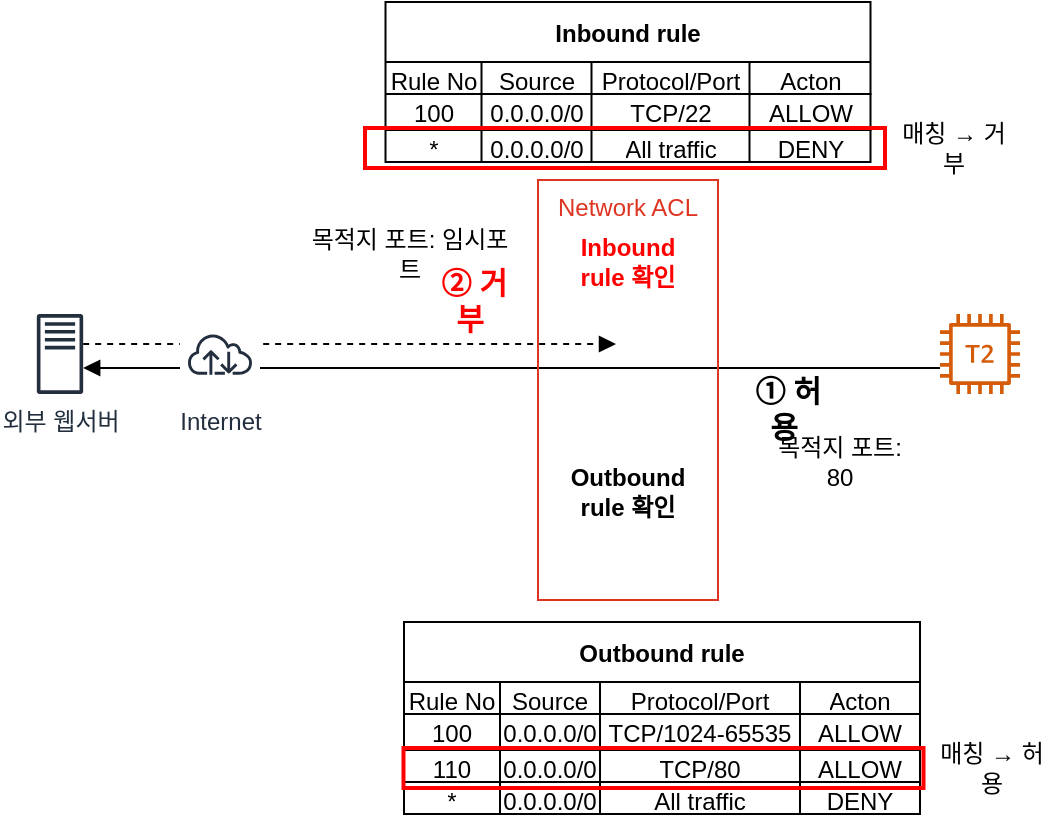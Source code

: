 <mxfile version="20.8.16" type="device"><diagram name="페이지-1" id="jMzZe1ZT3pMmmLYk9HHs"><mxGraphModel dx="1114" dy="877" grid="1" gridSize="10" guides="1" tooltips="1" connect="1" arrows="1" fold="1" page="1" pageScale="1" pageWidth="827" pageHeight="1169" math="0" shadow="0"><root><mxCell id="0"/><mxCell id="1" parent="0"/><mxCell id="0d8x5XDy-pJk_iHrB4Jf-1" style="edgeStyle=orthogonalEdgeStyle;rounded=0;orthogonalLoop=1;jettySize=auto;html=1;endArrow=block;endFill=1;" edge="1" parent="1"><mxGeometry relative="1" as="geometry"><Array as="points"/><mxPoint x="560" y="263" as="sourcePoint"/><mxPoint x="131.587" y="263" as="targetPoint"/></mxGeometry></mxCell><mxCell id="0d8x5XDy-pJk_iHrB4Jf-2" value="" style="sketch=0;outlineConnect=0;fontColor=#232F3E;gradientColor=none;fillColor=#D45B07;strokeColor=none;dashed=0;verticalLabelPosition=bottom;verticalAlign=top;align=center;html=1;fontSize=12;fontStyle=0;aspect=fixed;pointerEvents=1;shape=mxgraph.aws4.t2_instance;" vertex="1" parent="1"><mxGeometry x="560" y="236" width="40" height="40" as="geometry"/></mxCell><mxCell id="0d8x5XDy-pJk_iHrB4Jf-3" value="Network ACL" style="fillColor=none;strokeColor=#DD3522;verticalAlign=top;fontStyle=0;fontColor=#DD3522;" vertex="1" parent="1"><mxGeometry x="359" y="169" width="90" height="210" as="geometry"/></mxCell><mxCell id="0d8x5XDy-pJk_iHrB4Jf-5" value="Inbound rule 확인" style="text;html=1;strokeColor=none;fillColor=none;align=center;verticalAlign=middle;whiteSpace=wrap;rounded=0;fontStyle=1;fontColor=#FF0000;" vertex="1" parent="1"><mxGeometry x="369" y="195" width="70" height="30" as="geometry"/></mxCell><mxCell id="0d8x5XDy-pJk_iHrB4Jf-7" value="Outbound rule 확인" style="text;html=1;strokeColor=none;fillColor=none;align=center;verticalAlign=middle;whiteSpace=wrap;rounded=0;fontStyle=1;fontColor=#000000;" vertex="1" parent="1"><mxGeometry x="369" y="310" width="70" height="30" as="geometry"/></mxCell><mxCell id="0d8x5XDy-pJk_iHrB4Jf-8" value="Inbound rule" style="shape=table;startSize=30;container=1;collapsible=0;childLayout=tableLayout;fontStyle=1" vertex="1" parent="1"><mxGeometry x="282.75" y="80" width="242.5" height="80" as="geometry"/></mxCell><mxCell id="0d8x5XDy-pJk_iHrB4Jf-9" value="" style="shape=tableRow;horizontal=0;startSize=0;swimlaneHead=0;swimlaneBody=0;strokeColor=inherit;top=0;left=0;bottom=0;right=0;collapsible=0;dropTarget=0;fillColor=none;points=[[0,0.5],[1,0.5]];portConstraint=eastwest;" vertex="1" parent="0d8x5XDy-pJk_iHrB4Jf-8"><mxGeometry y="30" width="242.5" height="16" as="geometry"/></mxCell><mxCell id="0d8x5XDy-pJk_iHrB4Jf-10" value="Rule No" style="shape=partialRectangle;html=1;whiteSpace=wrap;connectable=0;strokeColor=inherit;overflow=hidden;fillColor=none;top=0;left=0;bottom=0;right=0;pointerEvents=1;" vertex="1" parent="0d8x5XDy-pJk_iHrB4Jf-9"><mxGeometry width="48" height="16" as="geometry"><mxRectangle width="48" height="16" as="alternateBounds"/></mxGeometry></mxCell><mxCell id="0d8x5XDy-pJk_iHrB4Jf-11" value="Source" style="shape=partialRectangle;html=1;whiteSpace=wrap;connectable=0;strokeColor=inherit;overflow=hidden;fillColor=none;top=0;left=0;bottom=0;right=0;pointerEvents=1;" vertex="1" parent="0d8x5XDy-pJk_iHrB4Jf-9"><mxGeometry x="48" width="55" height="16" as="geometry"><mxRectangle width="55" height="16" as="alternateBounds"/></mxGeometry></mxCell><mxCell id="0d8x5XDy-pJk_iHrB4Jf-12" value="Protocol/Port" style="shape=partialRectangle;html=1;whiteSpace=wrap;connectable=0;strokeColor=inherit;overflow=hidden;fillColor=none;top=0;left=0;bottom=0;right=0;pointerEvents=1;" vertex="1" parent="0d8x5XDy-pJk_iHrB4Jf-9"><mxGeometry x="103" width="79" height="16" as="geometry"><mxRectangle width="79" height="16" as="alternateBounds"/></mxGeometry></mxCell><mxCell id="0d8x5XDy-pJk_iHrB4Jf-13" value="Acton" style="shape=partialRectangle;html=1;whiteSpace=wrap;connectable=0;strokeColor=inherit;overflow=hidden;fillColor=none;top=0;left=0;bottom=0;right=0;pointerEvents=1;" vertex="1" parent="0d8x5XDy-pJk_iHrB4Jf-9"><mxGeometry x="182" width="61" height="16" as="geometry"><mxRectangle width="61" height="16" as="alternateBounds"/></mxGeometry></mxCell><mxCell id="0d8x5XDy-pJk_iHrB4Jf-14" value="" style="shape=tableRow;horizontal=0;startSize=0;swimlaneHead=0;swimlaneBody=0;strokeColor=inherit;top=0;left=0;bottom=0;right=0;collapsible=0;dropTarget=0;fillColor=none;points=[[0,0.5],[1,0.5]];portConstraint=eastwest;" vertex="1" parent="0d8x5XDy-pJk_iHrB4Jf-8"><mxGeometry y="46" width="242.5" height="18" as="geometry"/></mxCell><mxCell id="0d8x5XDy-pJk_iHrB4Jf-15" value="100" style="shape=partialRectangle;html=1;whiteSpace=wrap;connectable=0;strokeColor=inherit;overflow=hidden;fillColor=none;top=0;left=0;bottom=0;right=0;pointerEvents=1;" vertex="1" parent="0d8x5XDy-pJk_iHrB4Jf-14"><mxGeometry width="48" height="18" as="geometry"><mxRectangle width="48" height="18" as="alternateBounds"/></mxGeometry></mxCell><mxCell id="0d8x5XDy-pJk_iHrB4Jf-16" value="0.0.0.0/0" style="shape=partialRectangle;html=1;whiteSpace=wrap;connectable=0;strokeColor=inherit;overflow=hidden;fillColor=none;top=0;left=0;bottom=0;right=0;pointerEvents=1;" vertex="1" parent="0d8x5XDy-pJk_iHrB4Jf-14"><mxGeometry x="48" width="55" height="18" as="geometry"><mxRectangle width="55" height="18" as="alternateBounds"/></mxGeometry></mxCell><mxCell id="0d8x5XDy-pJk_iHrB4Jf-17" value="TCP/22" style="shape=partialRectangle;html=1;whiteSpace=wrap;connectable=0;strokeColor=inherit;overflow=hidden;fillColor=none;top=0;left=0;bottom=0;right=0;pointerEvents=1;" vertex="1" parent="0d8x5XDy-pJk_iHrB4Jf-14"><mxGeometry x="103" width="79" height="18" as="geometry"><mxRectangle width="79" height="18" as="alternateBounds"/></mxGeometry></mxCell><mxCell id="0d8x5XDy-pJk_iHrB4Jf-18" value="ALLOW" style="shape=partialRectangle;html=1;whiteSpace=wrap;connectable=0;strokeColor=inherit;overflow=hidden;fillColor=none;top=0;left=0;bottom=0;right=0;pointerEvents=1;" vertex="1" parent="0d8x5XDy-pJk_iHrB4Jf-14"><mxGeometry x="182" width="61" height="18" as="geometry"><mxRectangle width="61" height="18" as="alternateBounds"/></mxGeometry></mxCell><mxCell id="0d8x5XDy-pJk_iHrB4Jf-19" value="" style="shape=tableRow;horizontal=0;startSize=0;swimlaneHead=0;swimlaneBody=0;strokeColor=inherit;top=0;left=0;bottom=0;right=0;collapsible=0;dropTarget=0;fillColor=none;points=[[0,0.5],[1,0.5]];portConstraint=eastwest;" vertex="1" parent="0d8x5XDy-pJk_iHrB4Jf-8"><mxGeometry y="64" width="242.5" height="16" as="geometry"/></mxCell><mxCell id="0d8x5XDy-pJk_iHrB4Jf-20" value="*" style="shape=partialRectangle;html=1;whiteSpace=wrap;connectable=0;strokeColor=inherit;overflow=hidden;fillColor=none;top=0;left=0;bottom=0;right=0;pointerEvents=1;" vertex="1" parent="0d8x5XDy-pJk_iHrB4Jf-19"><mxGeometry width="48" height="16" as="geometry"><mxRectangle width="48" height="16" as="alternateBounds"/></mxGeometry></mxCell><mxCell id="0d8x5XDy-pJk_iHrB4Jf-21" value="0.0.0.0/0" style="shape=partialRectangle;html=1;whiteSpace=wrap;connectable=0;strokeColor=inherit;overflow=hidden;fillColor=none;top=0;left=0;bottom=0;right=0;pointerEvents=1;" vertex="1" parent="0d8x5XDy-pJk_iHrB4Jf-19"><mxGeometry x="48" width="55" height="16" as="geometry"><mxRectangle width="55" height="16" as="alternateBounds"/></mxGeometry></mxCell><mxCell id="0d8x5XDy-pJk_iHrB4Jf-22" value="All traffic" style="shape=partialRectangle;html=1;whiteSpace=wrap;connectable=0;strokeColor=inherit;overflow=hidden;fillColor=none;top=0;left=0;bottom=0;right=0;pointerEvents=1;" vertex="1" parent="0d8x5XDy-pJk_iHrB4Jf-19"><mxGeometry x="103" width="79" height="16" as="geometry"><mxRectangle width="79" height="16" as="alternateBounds"/></mxGeometry></mxCell><mxCell id="0d8x5XDy-pJk_iHrB4Jf-23" value="DENY" style="shape=partialRectangle;html=1;whiteSpace=wrap;connectable=0;strokeColor=inherit;overflow=hidden;fillColor=none;top=0;left=0;bottom=0;right=0;pointerEvents=1;" vertex="1" parent="0d8x5XDy-pJk_iHrB4Jf-19"><mxGeometry x="182" width="61" height="16" as="geometry"><mxRectangle width="61" height="16" as="alternateBounds"/></mxGeometry></mxCell><mxCell id="0d8x5XDy-pJk_iHrB4Jf-24" value="Outbound rule" style="shape=table;startSize=30;container=1;collapsible=0;childLayout=tableLayout;fontStyle=1" vertex="1" parent="1"><mxGeometry x="292" y="390" width="258" height="96" as="geometry"/></mxCell><mxCell id="0d8x5XDy-pJk_iHrB4Jf-25" value="" style="shape=tableRow;horizontal=0;startSize=0;swimlaneHead=0;swimlaneBody=0;strokeColor=inherit;top=0;left=0;bottom=0;right=0;collapsible=0;dropTarget=0;fillColor=none;points=[[0,0.5],[1,0.5]];portConstraint=eastwest;" vertex="1" parent="0d8x5XDy-pJk_iHrB4Jf-24"><mxGeometry y="30" width="258" height="16" as="geometry"/></mxCell><mxCell id="0d8x5XDy-pJk_iHrB4Jf-26" value="Rule No" style="shape=partialRectangle;html=1;whiteSpace=wrap;connectable=0;strokeColor=inherit;overflow=hidden;fillColor=none;top=0;left=0;bottom=0;right=0;pointerEvents=1;" vertex="1" parent="0d8x5XDy-pJk_iHrB4Jf-25"><mxGeometry width="48" height="16" as="geometry"><mxRectangle width="48" height="16" as="alternateBounds"/></mxGeometry></mxCell><mxCell id="0d8x5XDy-pJk_iHrB4Jf-27" value="Source" style="shape=partialRectangle;html=1;whiteSpace=wrap;connectable=0;strokeColor=inherit;overflow=hidden;fillColor=none;top=0;left=0;bottom=0;right=0;pointerEvents=1;" vertex="1" parent="0d8x5XDy-pJk_iHrB4Jf-25"><mxGeometry x="48" width="50" height="16" as="geometry"><mxRectangle width="50" height="16" as="alternateBounds"/></mxGeometry></mxCell><mxCell id="0d8x5XDy-pJk_iHrB4Jf-28" value="Protocol/Port" style="shape=partialRectangle;html=1;whiteSpace=wrap;connectable=0;strokeColor=inherit;overflow=hidden;fillColor=none;top=0;left=0;bottom=0;right=0;pointerEvents=1;" vertex="1" parent="0d8x5XDy-pJk_iHrB4Jf-25"><mxGeometry x="98" width="100" height="16" as="geometry"><mxRectangle width="100" height="16" as="alternateBounds"/></mxGeometry></mxCell><mxCell id="0d8x5XDy-pJk_iHrB4Jf-29" value="Acton" style="shape=partialRectangle;html=1;whiteSpace=wrap;connectable=0;strokeColor=inherit;overflow=hidden;fillColor=none;top=0;left=0;bottom=0;right=0;pointerEvents=1;" vertex="1" parent="0d8x5XDy-pJk_iHrB4Jf-25"><mxGeometry x="198" width="60" height="16" as="geometry"><mxRectangle width="60" height="16" as="alternateBounds"/></mxGeometry></mxCell><mxCell id="0d8x5XDy-pJk_iHrB4Jf-30" value="" style="shape=tableRow;horizontal=0;startSize=0;swimlaneHead=0;swimlaneBody=0;strokeColor=inherit;top=0;left=0;bottom=0;right=0;collapsible=0;dropTarget=0;fillColor=none;points=[[0,0.5],[1,0.5]];portConstraint=eastwest;" vertex="1" parent="0d8x5XDy-pJk_iHrB4Jf-24"><mxGeometry y="46" width="258" height="18" as="geometry"/></mxCell><mxCell id="0d8x5XDy-pJk_iHrB4Jf-31" value="100" style="shape=partialRectangle;html=1;whiteSpace=wrap;connectable=0;strokeColor=inherit;overflow=hidden;fillColor=none;top=0;left=0;bottom=0;right=0;pointerEvents=1;" vertex="1" parent="0d8x5XDy-pJk_iHrB4Jf-30"><mxGeometry width="48" height="18" as="geometry"><mxRectangle width="48" height="18" as="alternateBounds"/></mxGeometry></mxCell><mxCell id="0d8x5XDy-pJk_iHrB4Jf-32" value="0.0.0.0/0" style="shape=partialRectangle;html=1;whiteSpace=wrap;connectable=0;strokeColor=inherit;overflow=hidden;fillColor=none;top=0;left=0;bottom=0;right=0;pointerEvents=1;" vertex="1" parent="0d8x5XDy-pJk_iHrB4Jf-30"><mxGeometry x="48" width="50" height="18" as="geometry"><mxRectangle width="50" height="18" as="alternateBounds"/></mxGeometry></mxCell><mxCell id="0d8x5XDy-pJk_iHrB4Jf-33" value="TCP/1024-65535" style="shape=partialRectangle;html=1;whiteSpace=wrap;connectable=0;strokeColor=inherit;overflow=hidden;fillColor=none;top=0;left=0;bottom=0;right=0;pointerEvents=1;" vertex="1" parent="0d8x5XDy-pJk_iHrB4Jf-30"><mxGeometry x="98" width="100" height="18" as="geometry"><mxRectangle width="100" height="18" as="alternateBounds"/></mxGeometry></mxCell><mxCell id="0d8x5XDy-pJk_iHrB4Jf-34" value="ALLOW" style="shape=partialRectangle;html=1;whiteSpace=wrap;connectable=0;strokeColor=inherit;overflow=hidden;fillColor=none;top=0;left=0;bottom=0;right=0;pointerEvents=1;" vertex="1" parent="0d8x5XDy-pJk_iHrB4Jf-30"><mxGeometry x="198" width="60" height="18" as="geometry"><mxRectangle width="60" height="18" as="alternateBounds"/></mxGeometry></mxCell><mxCell id="0d8x5XDy-pJk_iHrB4Jf-35" value="" style="shape=tableRow;horizontal=0;startSize=0;swimlaneHead=0;swimlaneBody=0;strokeColor=inherit;top=0;left=0;bottom=0;right=0;collapsible=0;dropTarget=0;fillColor=none;points=[[0,0.5],[1,0.5]];portConstraint=eastwest;" vertex="1" parent="0d8x5XDy-pJk_iHrB4Jf-24"><mxGeometry y="64" width="258" height="16" as="geometry"/></mxCell><mxCell id="0d8x5XDy-pJk_iHrB4Jf-36" value="110" style="shape=partialRectangle;html=1;whiteSpace=wrap;connectable=0;strokeColor=inherit;overflow=hidden;fillColor=none;top=0;left=0;bottom=0;right=0;pointerEvents=1;" vertex="1" parent="0d8x5XDy-pJk_iHrB4Jf-35"><mxGeometry width="48" height="16" as="geometry"><mxRectangle width="48" height="16" as="alternateBounds"/></mxGeometry></mxCell><mxCell id="0d8x5XDy-pJk_iHrB4Jf-37" value="0.0.0.0/0" style="shape=partialRectangle;html=1;whiteSpace=wrap;connectable=0;strokeColor=inherit;overflow=hidden;fillColor=none;top=0;left=0;bottom=0;right=0;pointerEvents=1;" vertex="1" parent="0d8x5XDy-pJk_iHrB4Jf-35"><mxGeometry x="48" width="50" height="16" as="geometry"><mxRectangle width="50" height="16" as="alternateBounds"/></mxGeometry></mxCell><mxCell id="0d8x5XDy-pJk_iHrB4Jf-38" value="TCP/80" style="shape=partialRectangle;html=1;whiteSpace=wrap;connectable=0;strokeColor=inherit;overflow=hidden;fillColor=none;top=0;left=0;bottom=0;right=0;pointerEvents=1;" vertex="1" parent="0d8x5XDy-pJk_iHrB4Jf-35"><mxGeometry x="98" width="100" height="16" as="geometry"><mxRectangle width="100" height="16" as="alternateBounds"/></mxGeometry></mxCell><mxCell id="0d8x5XDy-pJk_iHrB4Jf-39" value="ALLOW" style="shape=partialRectangle;html=1;whiteSpace=wrap;connectable=0;strokeColor=inherit;overflow=hidden;fillColor=none;top=0;left=0;bottom=0;right=0;pointerEvents=1;" vertex="1" parent="0d8x5XDy-pJk_iHrB4Jf-35"><mxGeometry x="198" width="60" height="16" as="geometry"><mxRectangle width="60" height="16" as="alternateBounds"/></mxGeometry></mxCell><mxCell id="0d8x5XDy-pJk_iHrB4Jf-45" value="" style="shape=tableRow;horizontal=0;startSize=0;swimlaneHead=0;swimlaneBody=0;strokeColor=inherit;top=0;left=0;bottom=0;right=0;collapsible=0;dropTarget=0;fillColor=none;points=[[0,0.5],[1,0.5]];portConstraint=eastwest;" vertex="1" parent="0d8x5XDy-pJk_iHrB4Jf-24"><mxGeometry y="80" width="258" height="16" as="geometry"/></mxCell><mxCell id="0d8x5XDy-pJk_iHrB4Jf-46" value="*" style="shape=partialRectangle;html=1;whiteSpace=wrap;connectable=0;strokeColor=inherit;overflow=hidden;fillColor=none;top=0;left=0;bottom=0;right=0;pointerEvents=1;" vertex="1" parent="0d8x5XDy-pJk_iHrB4Jf-45"><mxGeometry width="48" height="16" as="geometry"><mxRectangle width="48" height="16" as="alternateBounds"/></mxGeometry></mxCell><mxCell id="0d8x5XDy-pJk_iHrB4Jf-47" value="0.0.0.0/0" style="shape=partialRectangle;html=1;whiteSpace=wrap;connectable=0;strokeColor=inherit;overflow=hidden;fillColor=none;top=0;left=0;bottom=0;right=0;pointerEvents=1;" vertex="1" parent="0d8x5XDy-pJk_iHrB4Jf-45"><mxGeometry x="48" width="50" height="16" as="geometry"><mxRectangle width="50" height="16" as="alternateBounds"/></mxGeometry></mxCell><mxCell id="0d8x5XDy-pJk_iHrB4Jf-48" value="All traffic" style="shape=partialRectangle;html=1;whiteSpace=wrap;connectable=0;strokeColor=inherit;overflow=hidden;fillColor=none;top=0;left=0;bottom=0;right=0;pointerEvents=1;" vertex="1" parent="0d8x5XDy-pJk_iHrB4Jf-45"><mxGeometry x="98" width="100" height="16" as="geometry"><mxRectangle width="100" height="16" as="alternateBounds"/></mxGeometry></mxCell><mxCell id="0d8x5XDy-pJk_iHrB4Jf-49" value="DENY" style="shape=partialRectangle;html=1;whiteSpace=wrap;connectable=0;strokeColor=inherit;overflow=hidden;fillColor=none;top=0;left=0;bottom=0;right=0;pointerEvents=1;" vertex="1" parent="0d8x5XDy-pJk_iHrB4Jf-45"><mxGeometry x="198" width="60" height="16" as="geometry"><mxRectangle width="60" height="16" as="alternateBounds"/></mxGeometry></mxCell><mxCell id="0d8x5XDy-pJk_iHrB4Jf-50" style="edgeStyle=orthogonalEdgeStyle;rounded=0;orthogonalLoop=1;jettySize=auto;html=1;endArrow=block;endFill=1;dashed=1;" edge="1" parent="1"><mxGeometry relative="1" as="geometry"><mxPoint x="398" y="251" as="targetPoint"/><mxPoint x="131.587" y="251" as="sourcePoint"/><Array as="points"><mxPoint x="200" y="251"/><mxPoint x="200" y="251"/></Array></mxGeometry></mxCell><mxCell id="0d8x5XDy-pJk_iHrB4Jf-40" value="" style="rounded=0;whiteSpace=wrap;html=1;fillColor=none;strokeColor=#FF0000;strokeWidth=2;" vertex="1" parent="1"><mxGeometry x="291.75" y="453" width="260" height="20" as="geometry"/></mxCell><mxCell id="0d8x5XDy-pJk_iHrB4Jf-41" value="매칭 → 허용" style="text;html=1;strokeColor=none;fillColor=none;align=center;verticalAlign=middle;whiteSpace=wrap;rounded=0;" vertex="1" parent="1"><mxGeometry x="556.25" y="448" width="60" height="30" as="geometry"/></mxCell><mxCell id="0d8x5XDy-pJk_iHrB4Jf-42" value="외부 웹서버" style="sketch=0;outlineConnect=0;fontColor=#232F3E;gradientColor=none;fillColor=#232F3D;strokeColor=none;dashed=0;verticalLabelPosition=bottom;verticalAlign=top;align=center;html=1;fontSize=12;fontStyle=0;pointerEvents=1;shape=mxgraph.aws4.traditional_server;" vertex="1" parent="1"><mxGeometry x="100" y="236" width="40" height="40" as="geometry"/></mxCell><mxCell id="0d8x5XDy-pJk_iHrB4Jf-43" value="목적지 포트: 80" style="text;html=1;strokeColor=none;fillColor=none;align=center;verticalAlign=middle;whiteSpace=wrap;rounded=0;fontColor=#000000;" vertex="1" parent="1"><mxGeometry x="470" y="300" width="80" height="20" as="geometry"/></mxCell><mxCell id="0d8x5XDy-pJk_iHrB4Jf-4" value="Internet" style="sketch=0;outlineConnect=0;fontColor=#232F3E;gradientColor=none;strokeColor=#232F3E;fillColor=#ffffff;dashed=0;verticalLabelPosition=bottom;verticalAlign=top;align=center;html=1;fontSize=12;fontStyle=0;aspect=fixed;shape=mxgraph.aws4.resourceIcon;resIcon=mxgraph.aws4.internet;" vertex="1" parent="1"><mxGeometry x="180" y="236" width="40" height="40" as="geometry"/></mxCell><mxCell id="0d8x5XDy-pJk_iHrB4Jf-51" value="목적지 포트: 임시포트" style="text;html=1;strokeColor=none;fillColor=none;align=center;verticalAlign=middle;whiteSpace=wrap;rounded=0;fontColor=#000000;" vertex="1" parent="1"><mxGeometry x="240" y="196" width="110" height="20" as="geometry"/></mxCell><mxCell id="0d8x5XDy-pJk_iHrB4Jf-53" value="&amp;nbsp;① 허용" style="text;html=1;strokeColor=none;fillColor=none;align=center;verticalAlign=middle;whiteSpace=wrap;rounded=0;fontStyle=1;fontSize=15;" vertex="1" parent="1"><mxGeometry x="457" y="270" width="50" height="25" as="geometry"/></mxCell><mxCell id="0d8x5XDy-pJk_iHrB4Jf-54" value="&amp;nbsp;② 거부" style="text;html=1;strokeColor=none;fillColor=none;align=center;verticalAlign=middle;whiteSpace=wrap;rounded=0;fontStyle=1;fontSize=15;fontColor=#FF0000;" vertex="1" parent="1"><mxGeometry x="300" y="216" width="50" height="25" as="geometry"/></mxCell><mxCell id="0d8x5XDy-pJk_iHrB4Jf-55" value="" style="rounded=0;whiteSpace=wrap;html=1;fillColor=none;strokeColor=#FF0000;strokeWidth=2;" vertex="1" parent="1"><mxGeometry x="272.5" y="143" width="260" height="20" as="geometry"/></mxCell><mxCell id="0d8x5XDy-pJk_iHrB4Jf-56" value="매칭 → 거부" style="text;html=1;strokeColor=none;fillColor=none;align=center;verticalAlign=middle;whiteSpace=wrap;rounded=0;" vertex="1" parent="1"><mxGeometry x="537" y="138" width="60" height="30" as="geometry"/></mxCell></root></mxGraphModel></diagram></mxfile>